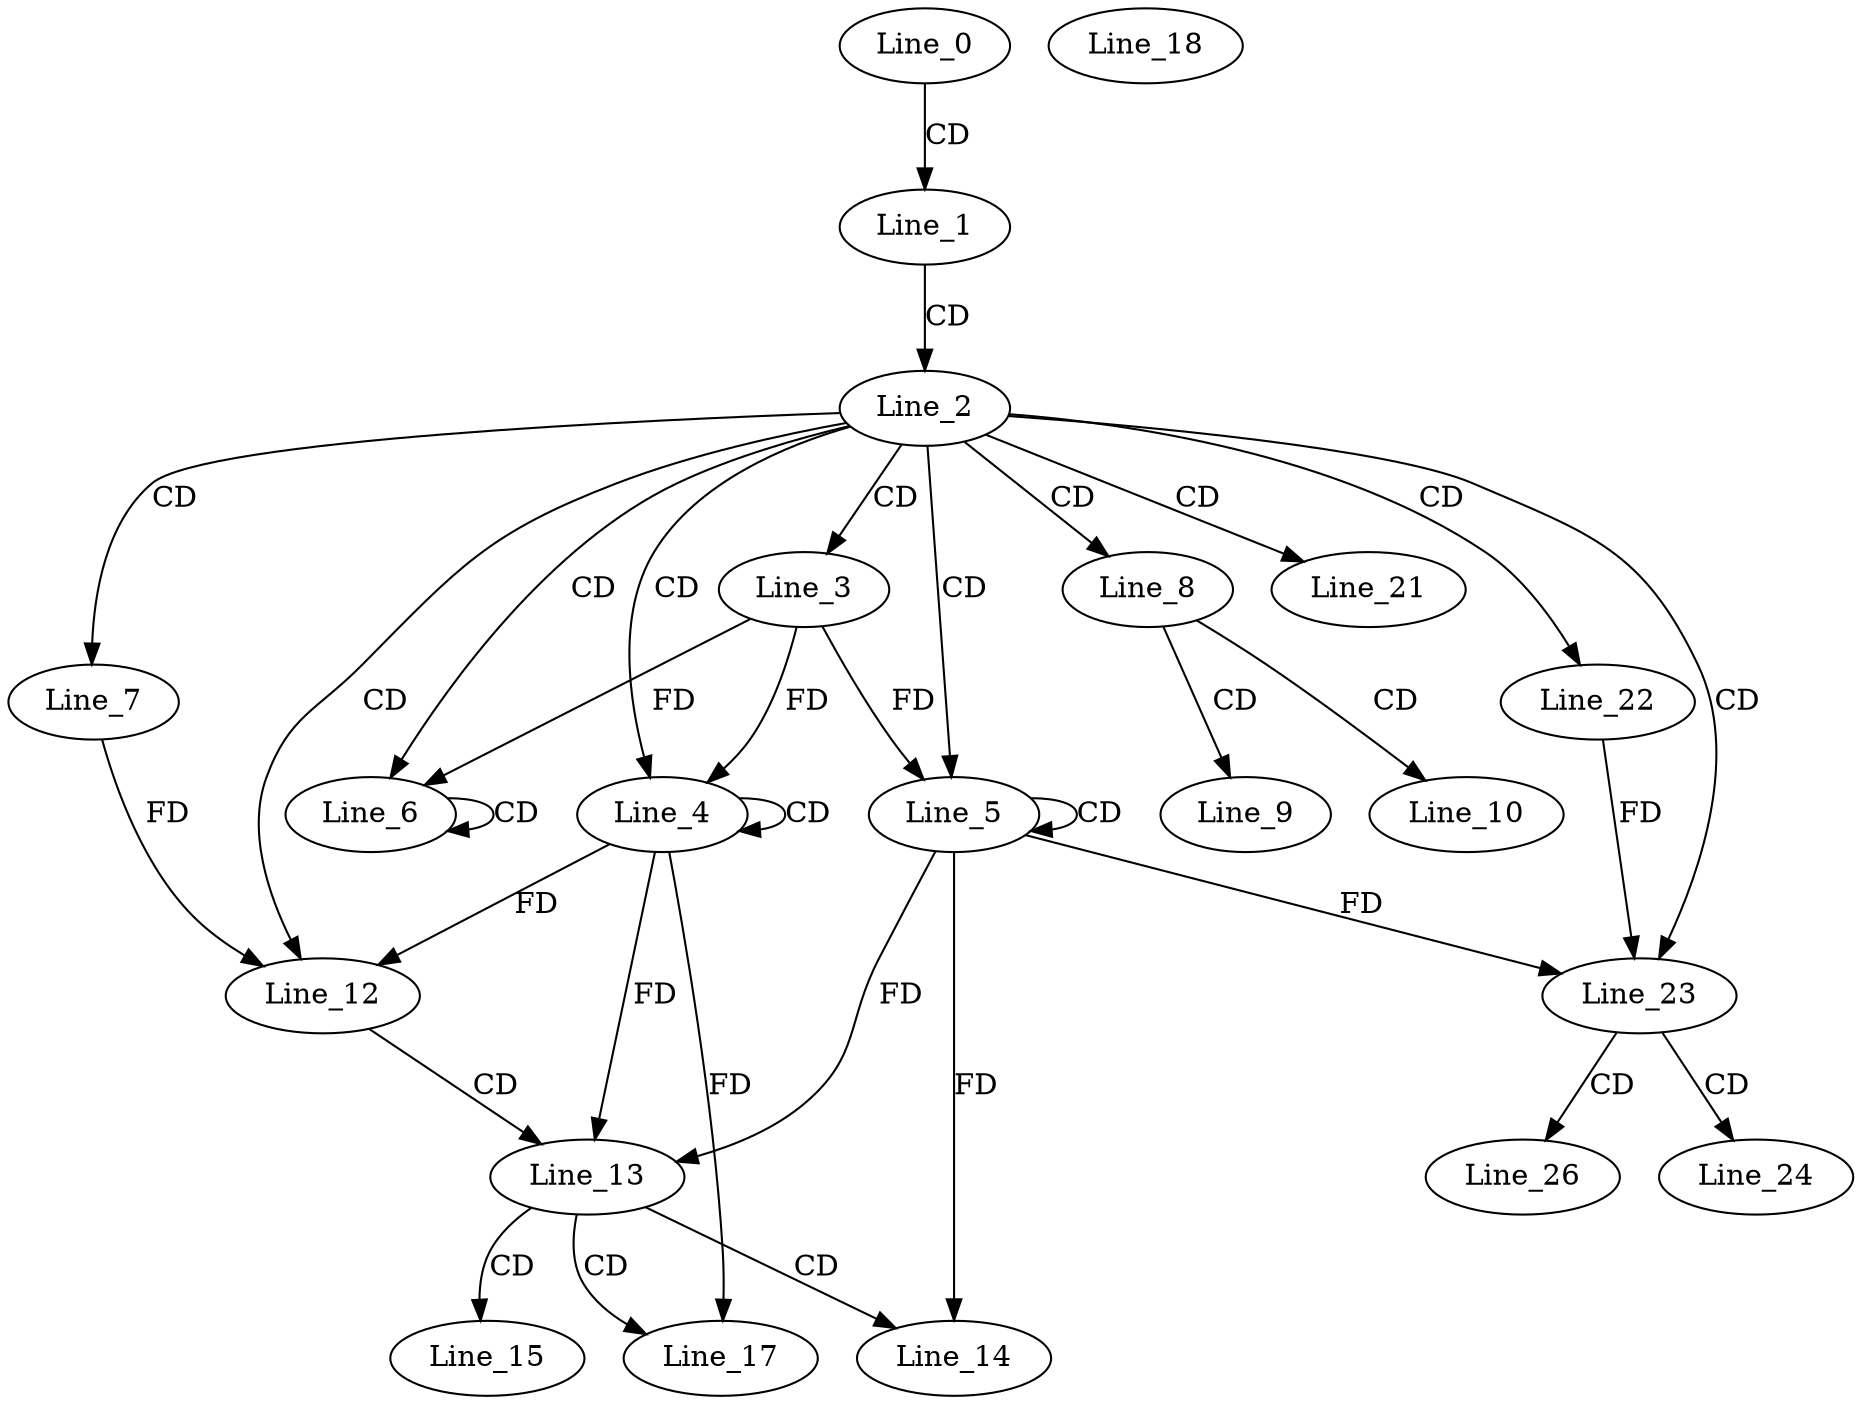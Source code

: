 digraph G {
  Line_0;
  Line_1;
  Line_2;
  Line_3;
  Line_4;
  Line_4;
  Line_5;
  Line_5;
  Line_6;
  Line_6;
  Line_7;
  Line_8;
  Line_9;
  Line_10;
  Line_12;
  Line_13;
  Line_14;
  Line_15;
  Line_17;
  Line_18;
  Line_21;
  Line_22;
  Line_23;
  Line_24;
  Line_26;
  Line_0 -> Line_1 [ label="CD" ];
  Line_1 -> Line_2 [ label="CD" ];
  Line_2 -> Line_3 [ label="CD" ];
  Line_2 -> Line_4 [ label="CD" ];
  Line_4 -> Line_4 [ label="CD" ];
  Line_3 -> Line_4 [ label="FD" ];
  Line_2 -> Line_5 [ label="CD" ];
  Line_5 -> Line_5 [ label="CD" ];
  Line_3 -> Line_5 [ label="FD" ];
  Line_2 -> Line_6 [ label="CD" ];
  Line_6 -> Line_6 [ label="CD" ];
  Line_3 -> Line_6 [ label="FD" ];
  Line_2 -> Line_7 [ label="CD" ];
  Line_2 -> Line_8 [ label="CD" ];
  Line_8 -> Line_9 [ label="CD" ];
  Line_8 -> Line_10 [ label="CD" ];
  Line_2 -> Line_12 [ label="CD" ];
  Line_4 -> Line_12 [ label="FD" ];
  Line_7 -> Line_12 [ label="FD" ];
  Line_12 -> Line_13 [ label="CD" ];
  Line_5 -> Line_13 [ label="FD" ];
  Line_4 -> Line_13 [ label="FD" ];
  Line_13 -> Line_14 [ label="CD" ];
  Line_5 -> Line_14 [ label="FD" ];
  Line_13 -> Line_15 [ label="CD" ];
  Line_13 -> Line_17 [ label="CD" ];
  Line_4 -> Line_17 [ label="FD" ];
  Line_2 -> Line_21 [ label="CD" ];
  Line_2 -> Line_22 [ label="CD" ];
  Line_2 -> Line_23 [ label="CD" ];
  Line_5 -> Line_23 [ label="FD" ];
  Line_22 -> Line_23 [ label="FD" ];
  Line_23 -> Line_24 [ label="CD" ];
  Line_23 -> Line_26 [ label="CD" ];
}
